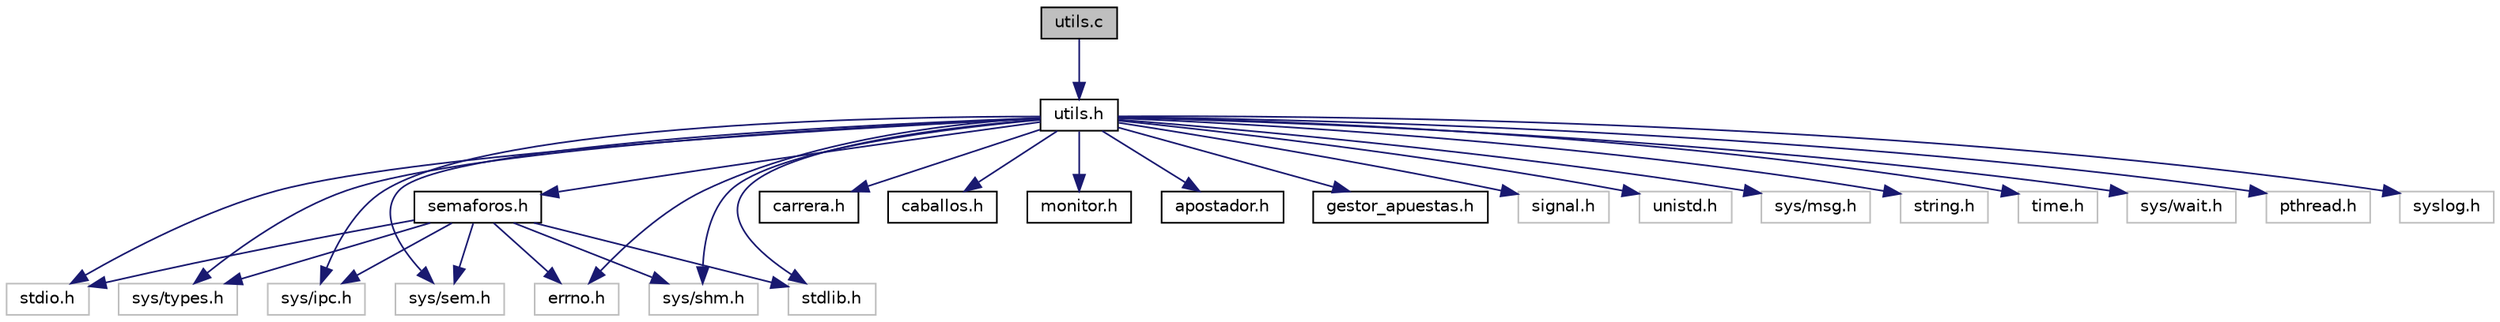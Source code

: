 digraph "utils.c"
{
  edge [fontname="Helvetica",fontsize="10",labelfontname="Helvetica",labelfontsize="10"];
  node [fontname="Helvetica",fontsize="10",shape=record];
  Node1 [label="utils.c",height=0.2,width=0.4,color="black", fillcolor="grey75", style="filled", fontcolor="black"];
  Node1 -> Node2 [color="midnightblue",fontsize="10",style="solid"];
  Node2 [label="utils.h",height=0.2,width=0.4,color="black", fillcolor="white", style="filled",URL="$utils_8h_source.html"];
  Node2 -> Node3 [color="midnightblue",fontsize="10",style="solid"];
  Node3 [label="semaforos.h",height=0.2,width=0.4,color="black", fillcolor="white", style="filled",URL="$semaforos_8h.html",tooltip="semaforos.h "];
  Node3 -> Node4 [color="midnightblue",fontsize="10",style="solid"];
  Node4 [label="stdio.h",height=0.2,width=0.4,color="grey75", fillcolor="white", style="filled"];
  Node3 -> Node5 [color="midnightblue",fontsize="10",style="solid"];
  Node5 [label="sys/types.h",height=0.2,width=0.4,color="grey75", fillcolor="white", style="filled"];
  Node3 -> Node6 [color="midnightblue",fontsize="10",style="solid"];
  Node6 [label="sys/ipc.h",height=0.2,width=0.4,color="grey75", fillcolor="white", style="filled"];
  Node3 -> Node7 [color="midnightblue",fontsize="10",style="solid"];
  Node7 [label="sys/sem.h",height=0.2,width=0.4,color="grey75", fillcolor="white", style="filled"];
  Node3 -> Node8 [color="midnightblue",fontsize="10",style="solid"];
  Node8 [label="errno.h",height=0.2,width=0.4,color="grey75", fillcolor="white", style="filled"];
  Node3 -> Node9 [color="midnightblue",fontsize="10",style="solid"];
  Node9 [label="sys/shm.h",height=0.2,width=0.4,color="grey75", fillcolor="white", style="filled"];
  Node3 -> Node10 [color="midnightblue",fontsize="10",style="solid"];
  Node10 [label="stdlib.h",height=0.2,width=0.4,color="grey75", fillcolor="white", style="filled"];
  Node2 -> Node11 [color="midnightblue",fontsize="10",style="solid"];
  Node11 [label="carrera.h",height=0.2,width=0.4,color="black", fillcolor="white", style="filled",URL="$carrera_8h_source.html"];
  Node2 -> Node12 [color="midnightblue",fontsize="10",style="solid"];
  Node12 [label="caballos.h",height=0.2,width=0.4,color="black", fillcolor="white", style="filled",URL="$caballos_8h_source.html"];
  Node2 -> Node13 [color="midnightblue",fontsize="10",style="solid"];
  Node13 [label="monitor.h",height=0.2,width=0.4,color="black", fillcolor="white", style="filled",URL="$monitor_8h_source.html"];
  Node2 -> Node14 [color="midnightblue",fontsize="10",style="solid"];
  Node14 [label="apostador.h",height=0.2,width=0.4,color="black", fillcolor="white", style="filled",URL="$apostador_8h_source.html"];
  Node2 -> Node15 [color="midnightblue",fontsize="10",style="solid"];
  Node15 [label="gestor_apuestas.h",height=0.2,width=0.4,color="black", fillcolor="white", style="filled",URL="$gestor__apuestas_8h_source.html"];
  Node2 -> Node4 [color="midnightblue",fontsize="10",style="solid"];
  Node2 -> Node5 [color="midnightblue",fontsize="10",style="solid"];
  Node2 -> Node6 [color="midnightblue",fontsize="10",style="solid"];
  Node2 -> Node7 [color="midnightblue",fontsize="10",style="solid"];
  Node2 -> Node8 [color="midnightblue",fontsize="10",style="solid"];
  Node2 -> Node9 [color="midnightblue",fontsize="10",style="solid"];
  Node2 -> Node10 [color="midnightblue",fontsize="10",style="solid"];
  Node2 -> Node16 [color="midnightblue",fontsize="10",style="solid"];
  Node16 [label="signal.h",height=0.2,width=0.4,color="grey75", fillcolor="white", style="filled"];
  Node2 -> Node17 [color="midnightblue",fontsize="10",style="solid"];
  Node17 [label="unistd.h",height=0.2,width=0.4,color="grey75", fillcolor="white", style="filled"];
  Node2 -> Node18 [color="midnightblue",fontsize="10",style="solid"];
  Node18 [label="sys/msg.h",height=0.2,width=0.4,color="grey75", fillcolor="white", style="filled"];
  Node2 -> Node19 [color="midnightblue",fontsize="10",style="solid"];
  Node19 [label="string.h",height=0.2,width=0.4,color="grey75", fillcolor="white", style="filled"];
  Node2 -> Node20 [color="midnightblue",fontsize="10",style="solid"];
  Node20 [label="time.h",height=0.2,width=0.4,color="grey75", fillcolor="white", style="filled"];
  Node2 -> Node21 [color="midnightblue",fontsize="10",style="solid"];
  Node21 [label="sys/wait.h",height=0.2,width=0.4,color="grey75", fillcolor="white", style="filled"];
  Node2 -> Node22 [color="midnightblue",fontsize="10",style="solid"];
  Node22 [label="pthread.h",height=0.2,width=0.4,color="grey75", fillcolor="white", style="filled"];
  Node2 -> Node23 [color="midnightblue",fontsize="10",style="solid"];
  Node23 [label="syslog.h",height=0.2,width=0.4,color="grey75", fillcolor="white", style="filled"];
}
